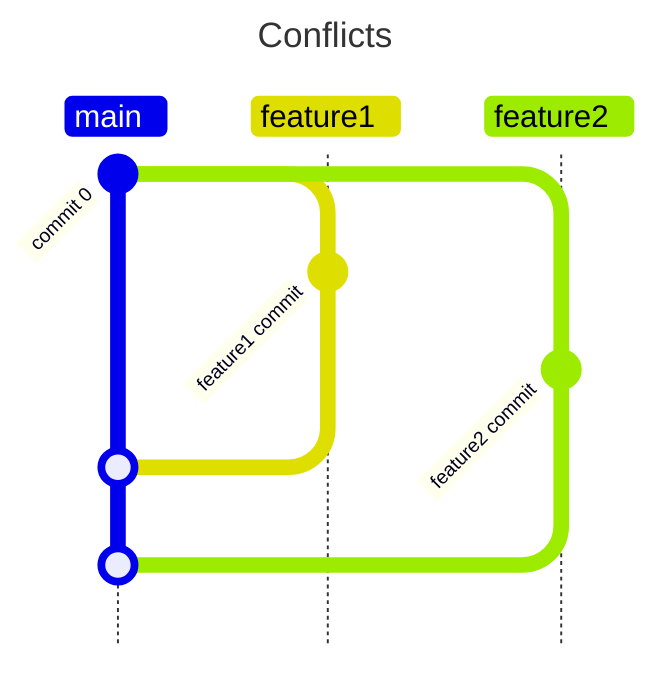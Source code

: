 ---
title: Conflicts

config:
gitGraph:
parallelCommits: true
---
gitGraph TB:
    commit id: "commit 0"
    branch feature1
    checkout feature1
    commit id: "feature1 commit"
%%    commit id: "Core1 commit"
    checkout main
    branch feature2
    checkout feature2
    commit id: "feature2 commit"
%%    commit id: "Core2 commit"
    checkout main
    merge feature1
    merge feature2
%%    merge feature2 type: REVERSE tag: "Conflict"